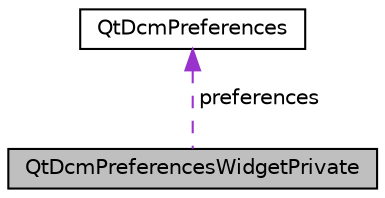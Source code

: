 digraph "QtDcmPreferencesWidgetPrivate"
{
  edge [fontname="Helvetica",fontsize="10",labelfontname="Helvetica",labelfontsize="10"];
  node [fontname="Helvetica",fontsize="10",shape=record];
  Node1 [label="QtDcmPreferencesWidgetPrivate",height=0.2,width=0.4,color="black", fillcolor="grey75", style="filled" fontcolor="black"];
  Node2 -> Node1 [dir="back",color="darkorchid3",fontsize="10",style="dashed",label=" preferences" ,fontname="Helvetica"];
  Node2 [label="QtDcmPreferences",height=0.2,width=0.4,color="black", fillcolor="white", style="filled",URL="$classQtDcmPreferences.html",tooltip="Class that manages the settings of QtDcm."];
}
